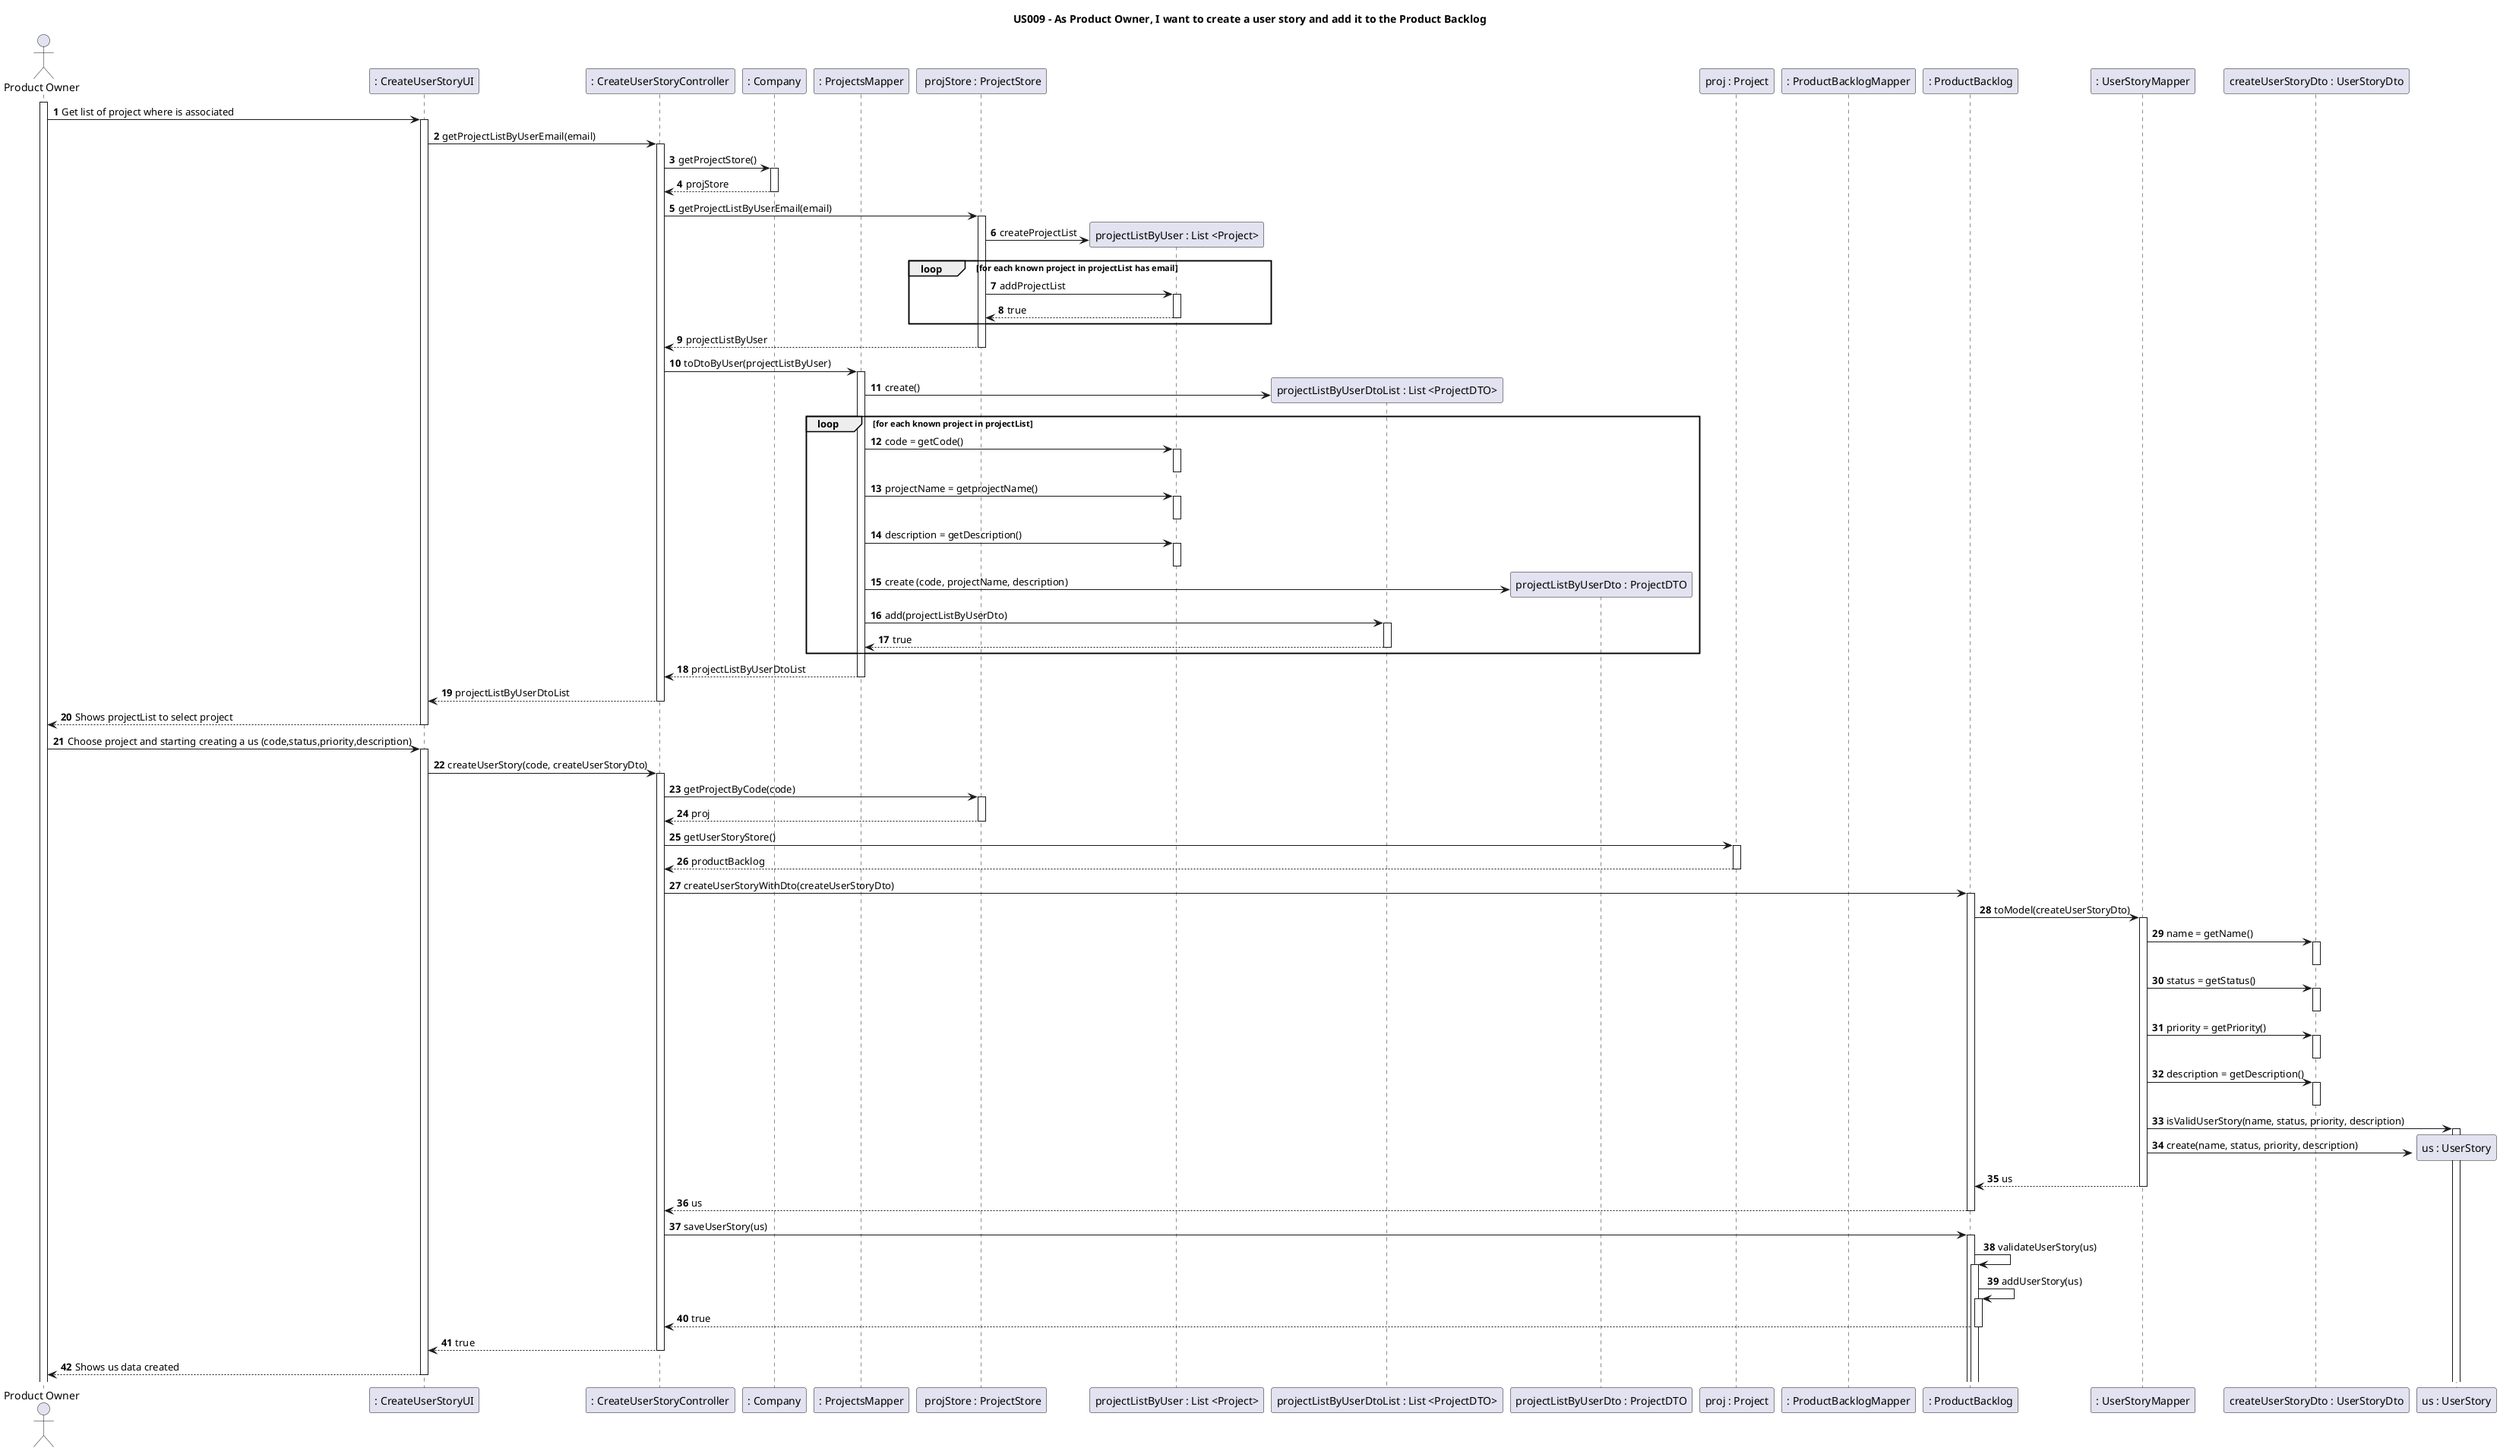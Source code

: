 @startuml
'https://plantuml.com/sequence-diagram

title US009 - As Product Owner, I want to create a user story and add it to the Product Backlog

autoactivate on
autonumber

actor "Product Owner" as User
participant ": CreateUserStoryUI" as System
participant ": CreateUserStoryController" as Ctrl
participant ": Company" as C1
participant ": ProjectsMapper" as C2.1.0
participant " projStore : ProjectStore" as C2
participant "projectListByUser : List <Project>" as C2.1
participant "projectListByUserDtoList : List <ProjectDTO>" as C5
participant "projectListByUserDto : ProjectDTO" as C6
participant "proj : Project" as C3
participant ": ProductBacklogMapper" as prodbackM
participant ": ProductBacklog" as C4
participant ": UserStoryMapper" as usMapper
participant "createUserStoryDto : UserStoryDto" as usdto
participant "us : UserStory" as C5.1

activate User


User -> System: Get list of project where is associated
System -> Ctrl: getProjectListByUserEmail(email)
Ctrl -> C1: getProjectStore()
C1 --> Ctrl: projStore
Ctrl -> C2: getProjectListByUserEmail(email)
C2 -> C2.1 ** : createProjectList

loop for each known project in projectList has email
C2->C2.1 : addProjectList
C2.1-->C2 : true
end

C2 --> Ctrl: projectListByUser
Ctrl-> C2.1.0: toDtoByUser(projectListByUser)
C2.1.0->C5 ** : create()

loop for each known project in projectList
C2.1.0->C2.1: code = getCode()
deactivate C2.1
C2.1.0->C2.1: projectName = getprojectName()
deactivate C2.1
C2.1.0->C2.1: description = getDescription()
deactivate C2.1
C2.1.0->C6 ** : create (code, projectName, description)
C2.1.0->C5: add(projectListByUserDto)
C5-->C2.1.0: true
end

C2.1.0 --> Ctrl: projectListByUserDtoList
Ctrl --> System: projectListByUserDtoList
System --> User : Shows projectList to select project

User -> System: Choose project and starting creating a us (code,status,priority,description)
System -> Ctrl: createUserStory(code, createUserStoryDto)
Ctrl -> C2 : getProjectByCode(code)
C2 --> Ctrl : proj
Ctrl-> C3 : getUserStoryStore()
C3 --> Ctrl : productBacklog
Ctrl -> C4 : createUserStoryWithDto(createUserStoryDto)
C4-> usMapper: toModel(createUserStoryDto)
usMapper -> usdto : name = getName()
deactivate usdto
usMapper -> usdto : status = getStatus()
deactivate usdto
usMapper -> usdto : priority = getPriority()
deactivate usdto
usMapper -> usdto : description = getDescription()
deactivate usdto
usMapper->C5.1 : isValidUserStory(name, status, priority, description)
usMapper -> C5.1 ** : create(name, status, priority, description)

usMapper-->C4 : us
C4-->Ctrl : us
Ctrl->C4 : saveUserStory(us)
C4->C4 : validateUserStory(us)
C4->C4 : addUserStory(us)
C4-->Ctrl : true
Ctrl --> System : true
System --> User : Shows us data created

@enduml

